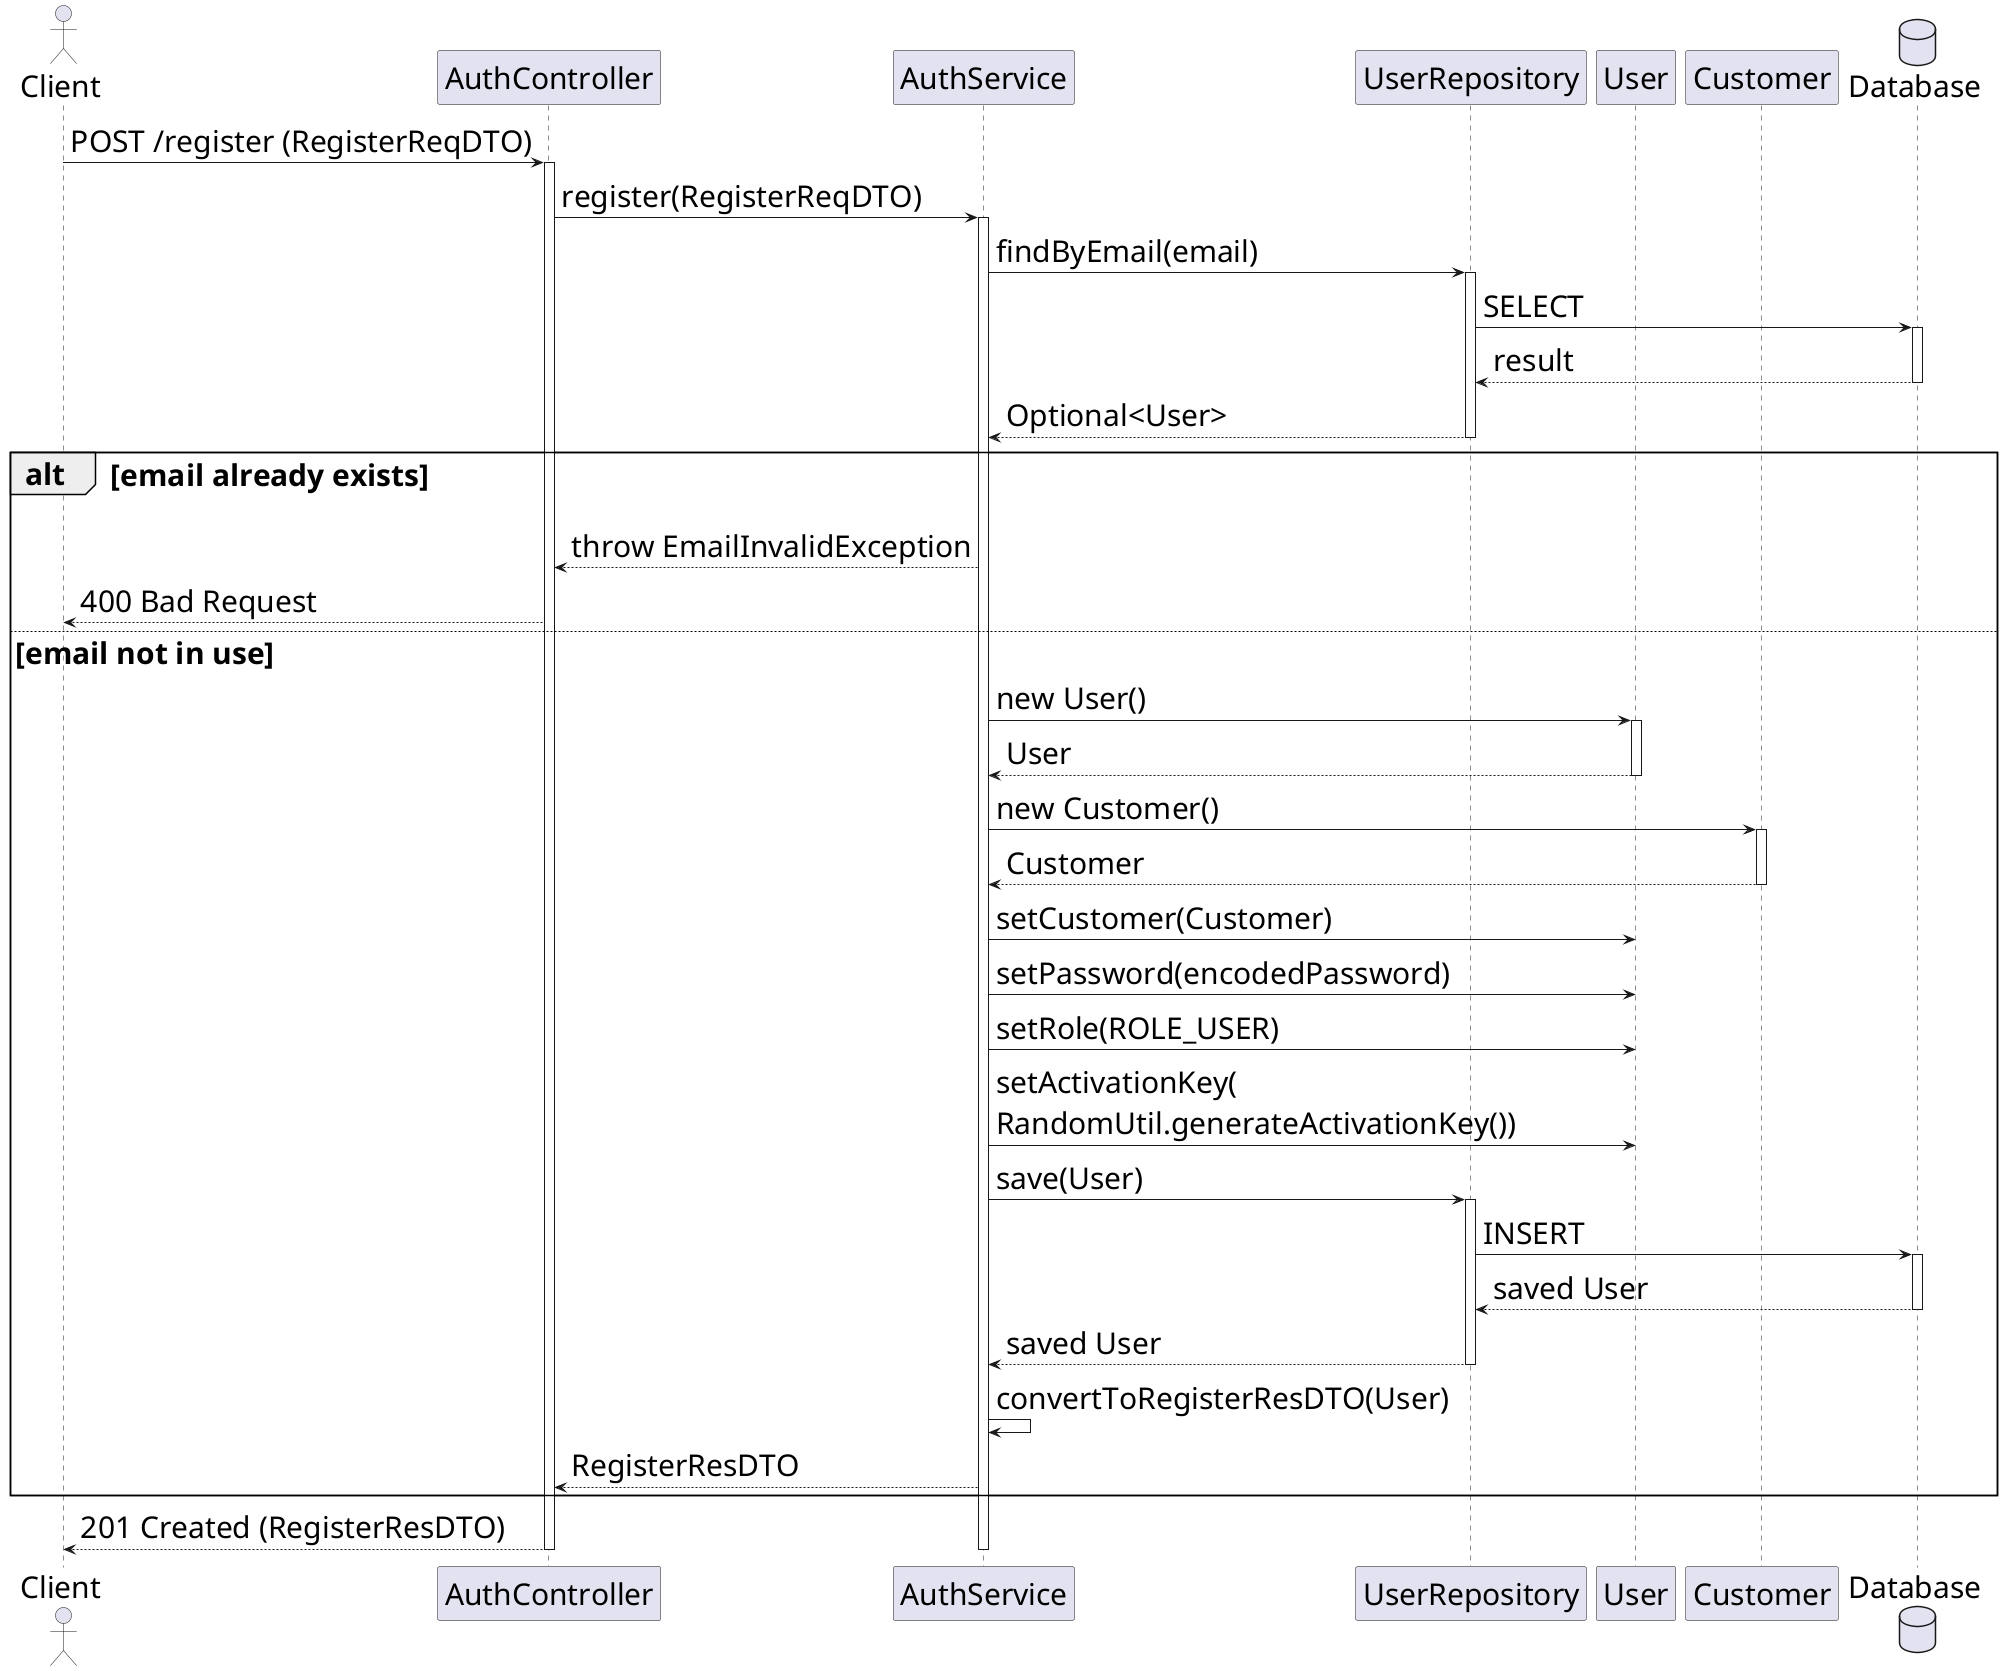 @startuml
!define FONTSIZE 30
!define LINEWRAP 60

skinparam defaultFontSize $FONTSIZE
skinparam wrapWidth $LINEWRAP

actor "Client" as client
participant "AuthController" as controller
participant "AuthService" as service
participant "UserRepository" as repo
participant "User" as user
participant "Customer" as customer
database "Database" as db

client -> controller: POST /register (RegisterReqDTO)
activate controller

controller -> service: register(RegisterReqDTO)
activate service

service -> repo: findByEmail(email)
activate repo
repo -> db: SELECT
activate db
db --> repo: result
deactivate db
repo --> service: Optional<User>
deactivate repo

alt email already exists
    service --> controller: throw EmailInvalidException
    controller --> client: 400 Bad Request
else email not in use
    service -> user: new User()
    activate user
    user --> service: User
    deactivate user

    service -> customer: new Customer()
    activate customer
    customer --> service: Customer
    deactivate customer

    service -> user: setCustomer(Customer)
    service -> user: setPassword(encodedPassword)
    service -> user: setRole(ROLE_USER)
    service -> user: setActivationKey(\nRandomUtil.generateActivationKey())

    service -> repo: save(User)
    activate repo
    repo -> db: INSERT
    activate db
    db --> repo: saved User
    deactivate db
    repo --> service: saved User
    deactivate repo

    service -> service: convertToRegisterResDTO(User)
    service --> controller: RegisterResDTO
end

controller --> client: 201 Created (RegisterResDTO)
deactivate service
deactivate controller

@enduml